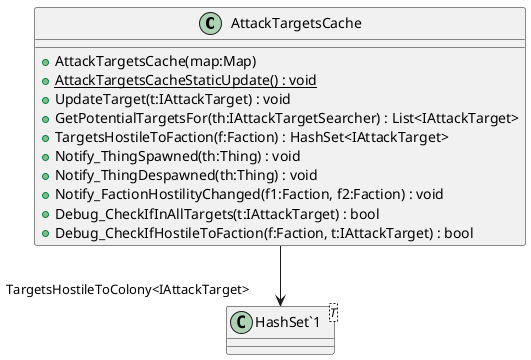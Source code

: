 @startuml
class AttackTargetsCache {
    + AttackTargetsCache(map:Map)
    + {static} AttackTargetsCacheStaticUpdate() : void
    + UpdateTarget(t:IAttackTarget) : void
    + GetPotentialTargetsFor(th:IAttackTargetSearcher) : List<IAttackTarget>
    + TargetsHostileToFaction(f:Faction) : HashSet<IAttackTarget>
    + Notify_ThingSpawned(th:Thing) : void
    + Notify_ThingDespawned(th:Thing) : void
    + Notify_FactionHostilityChanged(f1:Faction, f2:Faction) : void
    + Debug_CheckIfInAllTargets(t:IAttackTarget) : bool
    + Debug_CheckIfHostileToFaction(f:Faction, t:IAttackTarget) : bool
}
class "HashSet`1"<T> {
}
AttackTargetsCache --> "TargetsHostileToColony<IAttackTarget>" "HashSet`1"
@enduml
